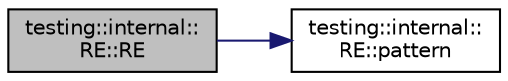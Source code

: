 digraph "testing::internal::RE::RE"
{
  edge [fontname="Helvetica",fontsize="10",labelfontname="Helvetica",labelfontsize="10"];
  node [fontname="Helvetica",fontsize="10",shape=record];
  rankdir="LR";
  Node0 [label="testing::internal::\lRE::RE",height=0.2,width=0.4,color="black", fillcolor="grey75", style="filled", fontcolor="black"];
  Node0 -> Node1 [color="midnightblue",fontsize="10",style="solid",fontname="Helvetica"];
  Node1 [label="testing::internal::\lRE::pattern",height=0.2,width=0.4,color="black", fillcolor="white", style="filled",URL="$df/dcb/classtesting_1_1internal_1_1_r_e.html#a24236aab3a6b0183a145a6f4c0bb9848"];
}
